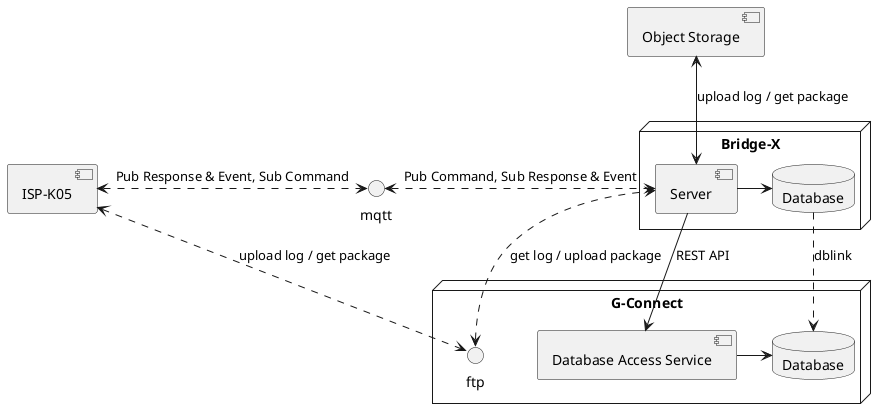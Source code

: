 @startuml component diagram

node "Bridge-X" {
  component [Server] as bxs
  database "Database" as bxsdb
}
node "G-Connect" {
  component [Database Access Service] as das
  interface  ftp
  database "Database" as gcondb
}
component [ISP-K05] as agent
interface mqtt
component [Object Storage] as os

' communication with agent
agent <.> mqtt: Pub Response & Event, Sub Command
mqtt  <.> bxs: Pub Command, Sub Response & Event

' database
bxs -> bxsdb
bxsdb ..> gcondb: dblink
das -> gcondb

' communication with G-Connect
bxs --> das: REST API

' manage log & package
os    <--> bxs: upload log / get package
agent <..> ftp: upload log / get package
ftp   <..> bxs: get log / upload package


@enduml
